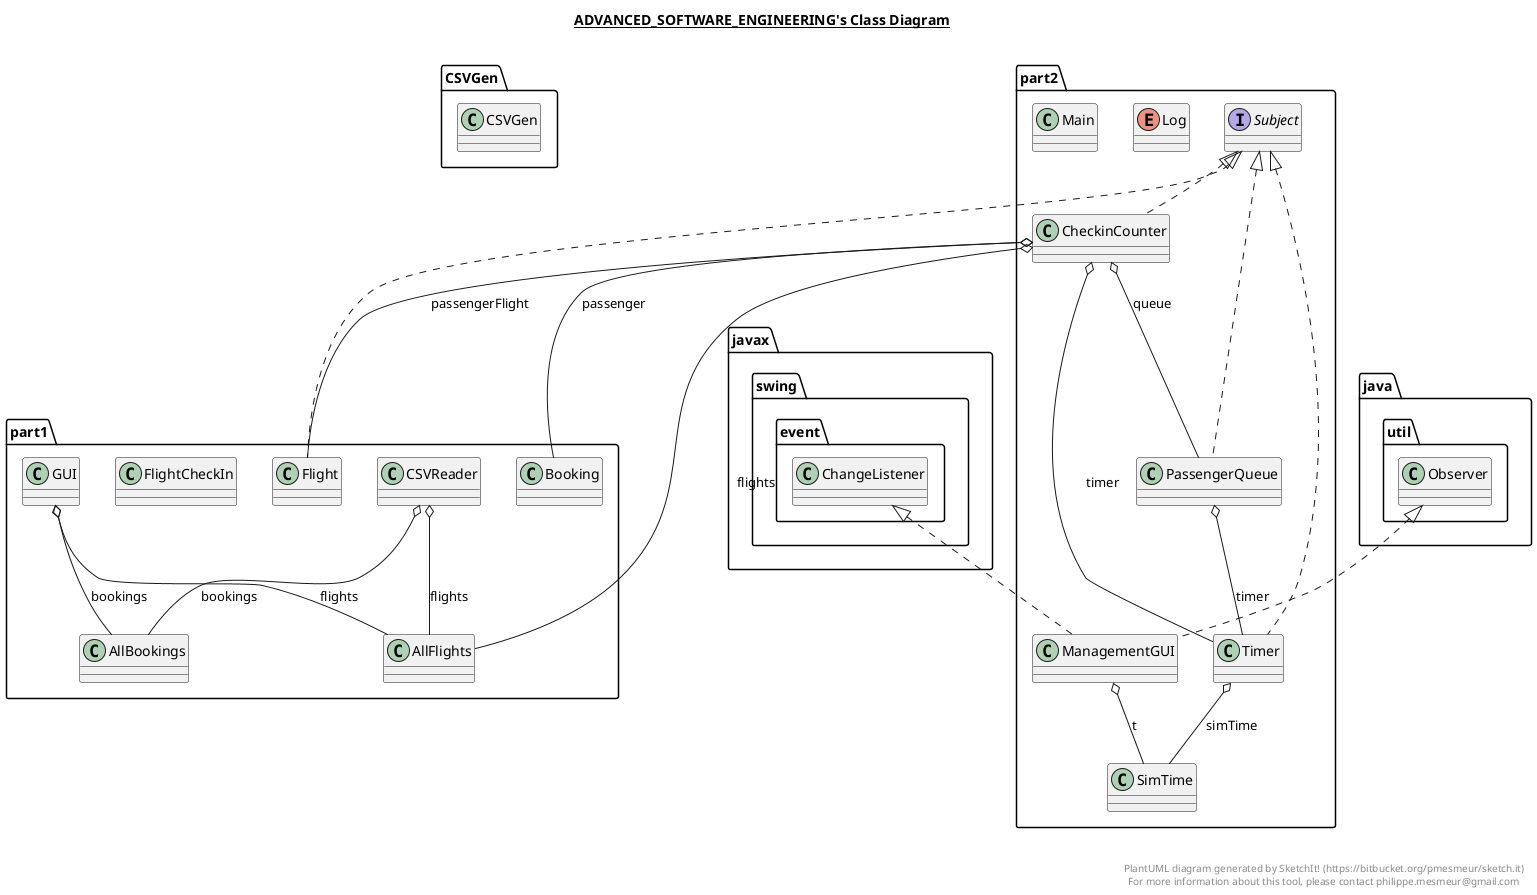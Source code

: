 @startuml

title __ADVANCED_SOFTWARE_ENGINEERING's Class Diagram__\n

  namespace CSVGen {
    class CSVGen.CSVGen {
    }
  }
  

  namespace part1 {
    class part1.AllBookings {
    }
  }
  

  namespace part1 {
    class part1.AllFlights {
    }
  }
  

  namespace part1 {
    class part1.Booking {
    }
  }
  

  namespace part1 {
    class part1.CSVReader {
    }
  }
  

  namespace part1 {
    class part1.Flight {
    }
  }
  

  namespace part1 {
    class part1.FlightCheckIn {
    }
  }
  

  namespace part1 {
    class part1.GUI {
    }
  }
  

  namespace part2 {
    class part2.CheckinCounter {
    }
  }
  

  namespace part2 {
    enum Log {
    }
  }
  

  namespace part2 {
    class part2.Main {
    }
  }
  

  namespace part2 {
    class part2.ManagementGUI {
    }
  }
  

  namespace part2 {
    class part2.PassengerQueue {
    }
  }
  

  namespace part2 {
    class part2.SimTime {
    }
  }
  

  namespace part2 {
    interface part2.Subject {
    }
  }
  

  namespace part2 {
    class part2.Timer {
    }
  }
  

  part1.CSVReader o-- part1.AllBookings : bookings
  part1.CSVReader o-- part1.AllFlights : flights
  part1.Flight .up.|> part2.Subject
  part1.GUI o-- part1.AllBookings : bookings
  part1.GUI o-- part1.AllFlights : flights
  part2.CheckinCounter .up.|> part2.Subject
  part2.CheckinCounter o-- part1.AllFlights : flights
  part2.CheckinCounter o-- part1.Booking : passenger
  part2.CheckinCounter o-- part1.Flight : passengerFlight
  part2.CheckinCounter o-- part2.PassengerQueue : queue
  part2.CheckinCounter o-- part2.Timer : timer
  part2.ManagementGUI .up.|> java.util.Observer
  part2.ManagementGUI .up.|> javax.swing.event.ChangeListener
  part2.ManagementGUI o-- part2.SimTime : t
  part2.PassengerQueue .up.|> part2.Subject
  part2.PassengerQueue o-- part2.Timer : timer
  part2.Timer .up.|> part2.Subject
  part2.Timer o-- part2.SimTime : simTime


right footer


PlantUML diagram generated by SketchIt! (https://bitbucket.org/pmesmeur/sketch.it)
For more information about this tool, please contact philippe.mesmeur@gmail.com
endfooter

@enduml
